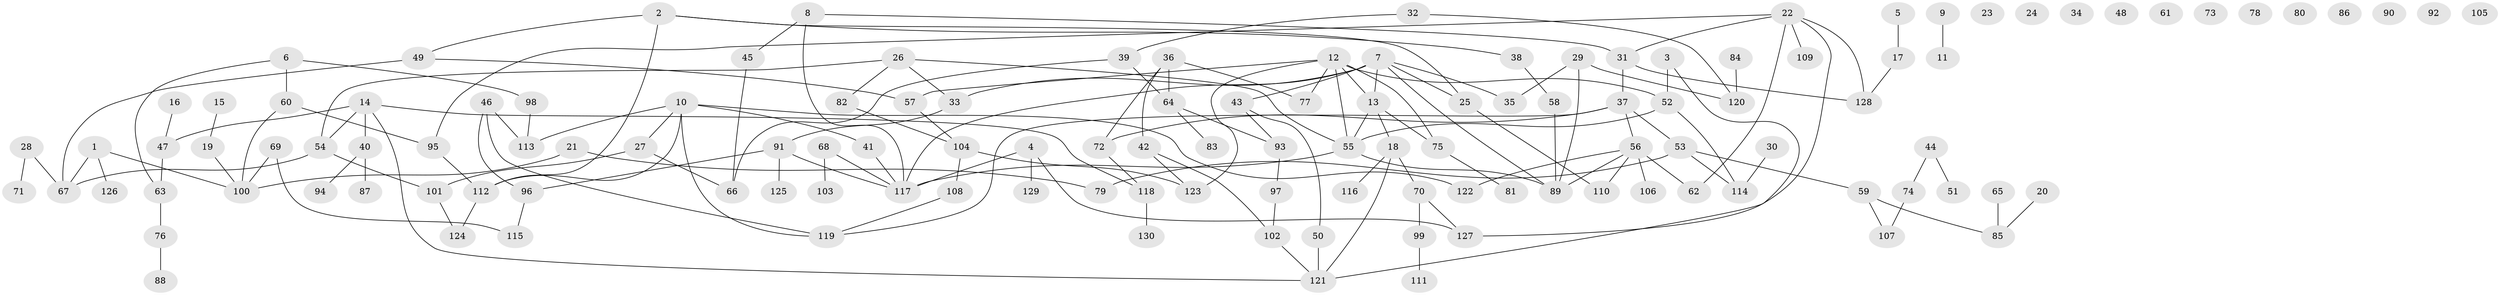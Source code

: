 // coarse degree distribution, {5: 0.08791208791208792, 4: 0.0989010989010989, 3: 0.2087912087912088, 1: 0.2087912087912088, 6: 0.03296703296703297, 7: 0.03296703296703297, 9: 0.01098901098901099, 8: 0.01098901098901099, 2: 0.17582417582417584, 0: 0.13186813186813187}
// Generated by graph-tools (version 1.1) at 2025/23/03/03/25 07:23:26]
// undirected, 130 vertices, 162 edges
graph export_dot {
graph [start="1"]
  node [color=gray90,style=filled];
  1;
  2;
  3;
  4;
  5;
  6;
  7;
  8;
  9;
  10;
  11;
  12;
  13;
  14;
  15;
  16;
  17;
  18;
  19;
  20;
  21;
  22;
  23;
  24;
  25;
  26;
  27;
  28;
  29;
  30;
  31;
  32;
  33;
  34;
  35;
  36;
  37;
  38;
  39;
  40;
  41;
  42;
  43;
  44;
  45;
  46;
  47;
  48;
  49;
  50;
  51;
  52;
  53;
  54;
  55;
  56;
  57;
  58;
  59;
  60;
  61;
  62;
  63;
  64;
  65;
  66;
  67;
  68;
  69;
  70;
  71;
  72;
  73;
  74;
  75;
  76;
  77;
  78;
  79;
  80;
  81;
  82;
  83;
  84;
  85;
  86;
  87;
  88;
  89;
  90;
  91;
  92;
  93;
  94;
  95;
  96;
  97;
  98;
  99;
  100;
  101;
  102;
  103;
  104;
  105;
  106;
  107;
  108;
  109;
  110;
  111;
  112;
  113;
  114;
  115;
  116;
  117;
  118;
  119;
  120;
  121;
  122;
  123;
  124;
  125;
  126;
  127;
  128;
  129;
  130;
  1 -- 67;
  1 -- 100;
  1 -- 126;
  2 -- 25;
  2 -- 38;
  2 -- 49;
  2 -- 112;
  3 -- 52;
  3 -- 121;
  4 -- 117;
  4 -- 127;
  4 -- 129;
  5 -- 17;
  6 -- 60;
  6 -- 63;
  6 -- 98;
  7 -- 13;
  7 -- 25;
  7 -- 33;
  7 -- 35;
  7 -- 43;
  7 -- 89;
  7 -- 117;
  8 -- 31;
  8 -- 45;
  8 -- 117;
  9 -- 11;
  10 -- 27;
  10 -- 41;
  10 -- 112;
  10 -- 113;
  10 -- 119;
  10 -- 122;
  12 -- 13;
  12 -- 52;
  12 -- 55;
  12 -- 57;
  12 -- 75;
  12 -- 77;
  12 -- 123;
  13 -- 18;
  13 -- 55;
  13 -- 75;
  14 -- 40;
  14 -- 47;
  14 -- 54;
  14 -- 118;
  14 -- 121;
  15 -- 19;
  16 -- 47;
  17 -- 128;
  18 -- 70;
  18 -- 116;
  18 -- 121;
  19 -- 100;
  20 -- 85;
  21 -- 79;
  21 -- 100;
  22 -- 31;
  22 -- 62;
  22 -- 95;
  22 -- 109;
  22 -- 127;
  22 -- 128;
  25 -- 110;
  26 -- 33;
  26 -- 54;
  26 -- 55;
  26 -- 82;
  27 -- 66;
  27 -- 101;
  28 -- 67;
  28 -- 71;
  29 -- 35;
  29 -- 89;
  29 -- 120;
  30 -- 114;
  31 -- 37;
  31 -- 128;
  32 -- 39;
  32 -- 120;
  33 -- 91;
  36 -- 42;
  36 -- 64;
  36 -- 72;
  36 -- 77;
  37 -- 53;
  37 -- 56;
  37 -- 72;
  37 -- 119;
  38 -- 58;
  39 -- 64;
  39 -- 66;
  40 -- 87;
  40 -- 94;
  41 -- 117;
  42 -- 102;
  42 -- 123;
  43 -- 50;
  43 -- 93;
  44 -- 51;
  44 -- 74;
  45 -- 66;
  46 -- 96;
  46 -- 113;
  46 -- 119;
  47 -- 63;
  49 -- 57;
  49 -- 67;
  50 -- 121;
  52 -- 55;
  52 -- 114;
  53 -- 59;
  53 -- 79;
  53 -- 114;
  54 -- 67;
  54 -- 101;
  55 -- 89;
  55 -- 117;
  56 -- 62;
  56 -- 89;
  56 -- 106;
  56 -- 110;
  56 -- 122;
  57 -- 104;
  58 -- 89;
  59 -- 85;
  59 -- 107;
  60 -- 95;
  60 -- 100;
  63 -- 76;
  64 -- 83;
  64 -- 93;
  65 -- 85;
  68 -- 103;
  68 -- 117;
  69 -- 100;
  69 -- 115;
  70 -- 99;
  70 -- 127;
  72 -- 118;
  74 -- 107;
  75 -- 81;
  76 -- 88;
  82 -- 104;
  84 -- 120;
  91 -- 96;
  91 -- 117;
  91 -- 125;
  93 -- 97;
  95 -- 112;
  96 -- 115;
  97 -- 102;
  98 -- 113;
  99 -- 111;
  101 -- 124;
  102 -- 121;
  104 -- 108;
  104 -- 123;
  108 -- 119;
  112 -- 124;
  118 -- 130;
}
